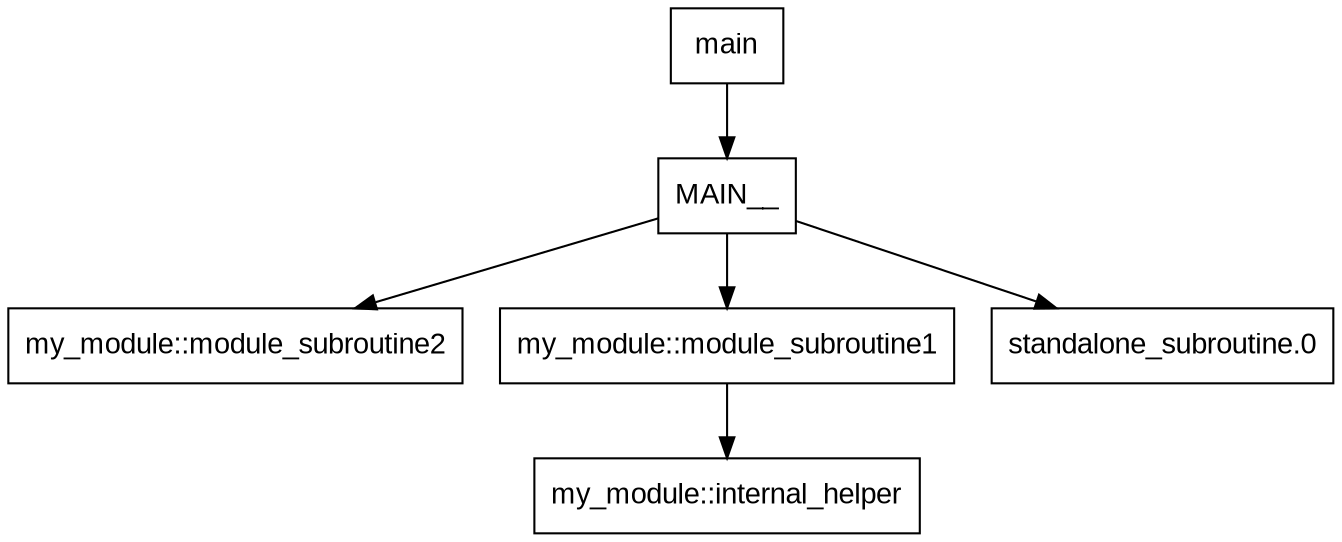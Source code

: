 digraph CallGraph {
    node [shape=box, fontname="Arial"];
    "my_module::module_subroutine2" [label="my_module::module_subroutine2"];
    "my_module::module_subroutine1" [label="my_module::module_subroutine1"];
    "main" [label="main"];
    "MAIN__" [label="MAIN__"];
    "standalone_subroutine.0" [label="standalone_subroutine.0"];
    "my_module::internal_helper" [label="my_module::internal_helper"];
    "my_module::module_subroutine1" -> "my_module::internal_helper";
    "main" -> "MAIN__";
    "MAIN__" -> "my_module::module_subroutine2";
    "MAIN__" -> "standalone_subroutine.0";
    "MAIN__" -> "my_module::module_subroutine1";
}
